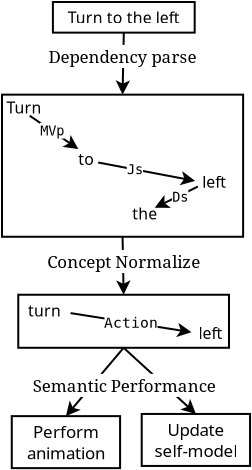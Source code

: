 <?xml version="1.0" encoding="UTF-8"?>
<dia:diagram xmlns:dia="http://www.lysator.liu.se/~alla/dia/">
  <dia:layer name="Background" visible="true" active="true">
    <dia:group>
      <dia:object type="Standard - Line" version="0" id="O0">
        <dia:attribute name="obj_pos">
          <dia:point val="9.169,18.737"/>
        </dia:attribute>
        <dia:attribute name="obj_bb">
          <dia:rectangle val="6.212,18.666;9.239,22.241"/>
        </dia:attribute>
        <dia:attribute name="conn_endpoints">
          <dia:point val="9.169,18.737"/>
          <dia:point val="6.284,22.155"/>
        </dia:attribute>
        <dia:attribute name="numcp">
          <dia:int val="1"/>
        </dia:attribute>
        <dia:attribute name="end_arrow">
          <dia:enum val="22"/>
        </dia:attribute>
        <dia:attribute name="end_arrow_length">
          <dia:real val="0.5"/>
        </dia:attribute>
        <dia:attribute name="end_arrow_width">
          <dia:real val="0.5"/>
        </dia:attribute>
      </dia:object>
      <dia:object type="Standard - Line" version="0" id="O1">
        <dia:attribute name="obj_pos">
          <dia:point val="9.169,18.737"/>
        </dia:attribute>
        <dia:attribute name="obj_bb">
          <dia:rectangle val="9.098,18.666;12.865,22.12"/>
        </dia:attribute>
        <dia:attribute name="conn_endpoints">
          <dia:point val="9.169,18.737"/>
          <dia:point val="12.782,22.045"/>
        </dia:attribute>
        <dia:attribute name="numcp">
          <dia:int val="1"/>
        </dia:attribute>
        <dia:attribute name="end_arrow">
          <dia:enum val="22"/>
        </dia:attribute>
        <dia:attribute name="end_arrow_length">
          <dia:real val="0.5"/>
        </dia:attribute>
        <dia:attribute name="end_arrow_width">
          <dia:real val="0.5"/>
        </dia:attribute>
      </dia:object>
      <dia:object type="Standard - Line" version="0" id="O2">
        <dia:attribute name="obj_pos">
          <dia:point val="9.178,2.979"/>
        </dia:attribute>
        <dia:attribute name="obj_bb">
          <dia:rectangle val="8.766,2.928;9.49,6.191"/>
        </dia:attribute>
        <dia:attribute name="conn_endpoints">
          <dia:point val="9.178,2.979"/>
          <dia:point val="9.116,6.08"/>
        </dia:attribute>
        <dia:attribute name="numcp">
          <dia:int val="1"/>
        </dia:attribute>
        <dia:attribute name="end_arrow">
          <dia:enum val="22"/>
        </dia:attribute>
        <dia:attribute name="end_arrow_length">
          <dia:real val="0.5"/>
        </dia:attribute>
        <dia:attribute name="end_arrow_width">
          <dia:real val="0.5"/>
        </dia:attribute>
      </dia:object>
      <dia:object type="Standard - Text" version="1" id="O3">
        <dia:attribute name="obj_pos">
          <dia:point val="9.133,4.17"/>
        </dia:attribute>
        <dia:attribute name="obj_bb">
          <dia:rectangle val="5.151,3.677;13.116,4.664"/>
        </dia:attribute>
        <dia:attribute name="text">
          <dia:composite type="text">
            <dia:attribute name="string">
              <dia:string>#Dependency parse#</dia:string>
            </dia:attribute>
            <dia:attribute name="font">
              <dia:font family="serif" style="0" name="Times-Roman"/>
            </dia:attribute>
            <dia:attribute name="height">
              <dia:real val="1.058"/>
            </dia:attribute>
            <dia:attribute name="pos">
              <dia:point val="9.133,4.464"/>
            </dia:attribute>
            <dia:attribute name="color">
              <dia:color val="#000000"/>
            </dia:attribute>
            <dia:attribute name="alignment">
              <dia:enum val="1"/>
            </dia:attribute>
          </dia:composite>
        </dia:attribute>
        <dia:attribute name="valign">
          <dia:enum val="2"/>
        </dia:attribute>
        <dia:attribute name="fill_color">
          <dia:color val="#ffffff"/>
        </dia:attribute>
        <dia:attribute name="show_background">
          <dia:boolean val="true"/>
        </dia:attribute>
      </dia:object>
      <dia:group>
        <dia:object type="Standard - Box" version="0" id="O4">
          <dia:attribute name="obj_pos">
            <dia:point val="5.633,1.448"/>
          </dia:attribute>
          <dia:attribute name="obj_bb">
            <dia:rectangle val="5.583,1.398;12.772,3.029"/>
          </dia:attribute>
          <dia:attribute name="elem_corner">
            <dia:point val="5.633,1.448"/>
          </dia:attribute>
          <dia:attribute name="elem_width">
            <dia:real val="7.089"/>
          </dia:attribute>
          <dia:attribute name="elem_height">
            <dia:real val="1.531"/>
          </dia:attribute>
          <dia:attribute name="show_background">
            <dia:boolean val="true"/>
          </dia:attribute>
        </dia:object>
        <dia:object type="Standard - Text" version="1" id="O5">
          <dia:attribute name="obj_pos">
            <dia:point val="9.178,2.214"/>
          </dia:attribute>
          <dia:attribute name="obj_bb">
            <dia:rectangle val="6.284,1.752;12.071,2.675"/>
          </dia:attribute>
          <dia:attribute name="text">
            <dia:composite type="text">
              <dia:attribute name="string">
                <dia:string>#Turn to the left#</dia:string>
              </dia:attribute>
              <dia:attribute name="font">
                <dia:font family="sans" style="0" name="Helvetica"/>
              </dia:attribute>
              <dia:attribute name="height">
                <dia:real val="0.988"/>
              </dia:attribute>
              <dia:attribute name="pos">
                <dia:point val="9.178,2.487"/>
              </dia:attribute>
              <dia:attribute name="color">
                <dia:color val="#000000"/>
              </dia:attribute>
              <dia:attribute name="alignment">
                <dia:enum val="1"/>
              </dia:attribute>
            </dia:composite>
          </dia:attribute>
          <dia:attribute name="valign">
            <dia:enum val="2"/>
          </dia:attribute>
          <dia:connections>
            <dia:connection handle="0" to="O4" connection="8"/>
          </dia:connections>
        </dia:object>
      </dia:group>
      <dia:group>
        <dia:object type="Standard - Box" version="0" id="O6">
          <dia:attribute name="obj_pos">
            <dia:point val="3.088,6.08"/>
          </dia:attribute>
          <dia:attribute name="obj_bb">
            <dia:rectangle val="3.038,6.03;15.194,13.236"/>
          </dia:attribute>
          <dia:attribute name="elem_corner">
            <dia:point val="3.088,6.08"/>
          </dia:attribute>
          <dia:attribute name="elem_width">
            <dia:real val="12.056"/>
          </dia:attribute>
          <dia:attribute name="elem_height">
            <dia:real val="7.106"/>
          </dia:attribute>
          <dia:attribute name="show_background">
            <dia:boolean val="true"/>
          </dia:attribute>
        </dia:object>
        <dia:group>
          <dia:object type="Standard - Text" version="1" id="O7">
            <dia:attribute name="obj_pos">
              <dia:point val="4.184,6.716"/>
            </dia:attribute>
            <dia:attribute name="obj_bb">
              <dia:rectangle val="3.347,6.255;5.02,7.177"/>
            </dia:attribute>
            <dia:attribute name="text">
              <dia:composite type="text">
                <dia:attribute name="string">
                  <dia:string>#Turn#</dia:string>
                </dia:attribute>
                <dia:attribute name="font">
                  <dia:font family="sans" style="0" name="Helvetica"/>
                </dia:attribute>
                <dia:attribute name="height">
                  <dia:real val="0.988"/>
                </dia:attribute>
                <dia:attribute name="pos">
                  <dia:point val="4.184,6.99"/>
                </dia:attribute>
                <dia:attribute name="color">
                  <dia:color val="#000000"/>
                </dia:attribute>
                <dia:attribute name="alignment">
                  <dia:enum val="1"/>
                </dia:attribute>
              </dia:composite>
            </dia:attribute>
            <dia:attribute name="valign">
              <dia:enum val="2"/>
            </dia:attribute>
          </dia:object>
          <dia:object type="Standard - Text" version="1" id="O8">
            <dia:attribute name="obj_pos">
              <dia:point val="7.295,9.297"/>
            </dia:attribute>
            <dia:attribute name="obj_bb">
              <dia:rectangle val="6.899,8.836;7.691,9.758"/>
            </dia:attribute>
            <dia:attribute name="text">
              <dia:composite type="text">
                <dia:attribute name="string">
                  <dia:string>#to#</dia:string>
                </dia:attribute>
                <dia:attribute name="font">
                  <dia:font family="sans" style="0" name="Helvetica"/>
                </dia:attribute>
                <dia:attribute name="height">
                  <dia:real val="0.988"/>
                </dia:attribute>
                <dia:attribute name="pos">
                  <dia:point val="7.295,9.571"/>
                </dia:attribute>
                <dia:attribute name="color">
                  <dia:color val="#000000"/>
                </dia:attribute>
                <dia:attribute name="alignment">
                  <dia:enum val="1"/>
                </dia:attribute>
              </dia:composite>
            </dia:attribute>
            <dia:attribute name="valign">
              <dia:enum val="2"/>
            </dia:attribute>
          </dia:object>
          <dia:object type="Standard - Line" version="0" id="O9">
            <dia:attribute name="obj_pos">
              <dia:point val="4.472,7.133"/>
            </dia:attribute>
            <dia:attribute name="obj_bb">
              <dia:rectangle val="4.403,7.064;6.998,8.871"/>
            </dia:attribute>
            <dia:attribute name="conn_endpoints">
              <dia:point val="4.472,7.133"/>
              <dia:point val="6.906,8.802"/>
            </dia:attribute>
            <dia:attribute name="numcp">
              <dia:int val="1"/>
            </dia:attribute>
            <dia:attribute name="end_arrow">
              <dia:enum val="22"/>
            </dia:attribute>
            <dia:attribute name="end_arrow_length">
              <dia:real val="0.5"/>
            </dia:attribute>
            <dia:attribute name="end_arrow_width">
              <dia:real val="0.5"/>
            </dia:attribute>
          </dia:object>
          <dia:object type="Standard - Text" version="1" id="O10">
            <dia:attribute name="obj_pos">
              <dia:point val="5.598,7.883"/>
            </dia:attribute>
            <dia:attribute name="obj_bb">
              <dia:rectangle val="4.987,7.488;6.209,8.278"/>
            </dia:attribute>
            <dia:attribute name="text">
              <dia:composite type="text">
                <dia:attribute name="string">
                  <dia:string>#MVp#</dia:string>
                </dia:attribute>
                <dia:attribute name="font">
                  <dia:font family="monospace" style="0" name="Courier"/>
                </dia:attribute>
                <dia:attribute name="height">
                  <dia:real val="0.847"/>
                </dia:attribute>
                <dia:attribute name="pos">
                  <dia:point val="5.598,8.118"/>
                </dia:attribute>
                <dia:attribute name="color">
                  <dia:color val="#000000"/>
                </dia:attribute>
                <dia:attribute name="alignment">
                  <dia:enum val="1"/>
                </dia:attribute>
              </dia:composite>
            </dia:attribute>
            <dia:attribute name="valign">
              <dia:enum val="2"/>
            </dia:attribute>
            <dia:attribute name="fill_color">
              <dia:color val="#ffffff"/>
            </dia:attribute>
            <dia:attribute name="show_background">
              <dia:boolean val="true"/>
            </dia:attribute>
          </dia:object>
          <dia:object type="Standard - Text" version="1" id="O11">
            <dia:attribute name="obj_pos">
              <dia:point val="13.694,10.428"/>
            </dia:attribute>
            <dia:attribute name="obj_bb">
              <dia:rectangle val="13.055,9.967;14.333,10.889"/>
            </dia:attribute>
            <dia:attribute name="text">
              <dia:composite type="text">
                <dia:attribute name="string">
                  <dia:string>#left#</dia:string>
                </dia:attribute>
                <dia:attribute name="font">
                  <dia:font family="sans" style="0" name="Helvetica"/>
                </dia:attribute>
                <dia:attribute name="height">
                  <dia:real val="0.988"/>
                </dia:attribute>
                <dia:attribute name="pos">
                  <dia:point val="13.694,10.702"/>
                </dia:attribute>
                <dia:attribute name="color">
                  <dia:color val="#000000"/>
                </dia:attribute>
                <dia:attribute name="alignment">
                  <dia:enum val="1"/>
                </dia:attribute>
              </dia:composite>
            </dia:attribute>
            <dia:attribute name="valign">
              <dia:enum val="2"/>
            </dia:attribute>
          </dia:object>
          <dia:object type="Standard - Line" version="0" id="O12">
            <dia:attribute name="obj_pos">
              <dia:point val="7.896,9.474"/>
            </dia:attribute>
            <dia:attribute name="obj_bb">
              <dia:rectangle val="7.837,9.415;12.849,10.634"/>
            </dia:attribute>
            <dia:attribute name="conn_endpoints">
              <dia:point val="7.896,9.474"/>
              <dia:point val="12.74,10.393"/>
            </dia:attribute>
            <dia:attribute name="numcp">
              <dia:int val="1"/>
            </dia:attribute>
            <dia:attribute name="end_arrow">
              <dia:enum val="22"/>
            </dia:attribute>
            <dia:attribute name="end_arrow_length">
              <dia:real val="0.5"/>
            </dia:attribute>
            <dia:attribute name="end_arrow_width">
              <dia:real val="0.5"/>
            </dia:attribute>
          </dia:object>
          <dia:object type="Standard - Text" version="1" id="O13">
            <dia:attribute name="obj_pos">
              <dia:point val="10.229,12.019"/>
            </dia:attribute>
            <dia:attribute name="obj_bb">
              <dia:rectangle val="9.582,11.558;10.877,12.48"/>
            </dia:attribute>
            <dia:attribute name="text">
              <dia:composite type="text">
                <dia:attribute name="string">
                  <dia:string>#the#</dia:string>
                </dia:attribute>
                <dia:attribute name="font">
                  <dia:font family="sans" style="0" name="Helvetica"/>
                </dia:attribute>
                <dia:attribute name="height">
                  <dia:real val="0.988"/>
                </dia:attribute>
                <dia:attribute name="pos">
                  <dia:point val="10.229,12.293"/>
                </dia:attribute>
                <dia:attribute name="color">
                  <dia:color val="#000000"/>
                </dia:attribute>
                <dia:attribute name="alignment">
                  <dia:enum val="1"/>
                </dia:attribute>
              </dia:composite>
            </dia:attribute>
            <dia:attribute name="valign">
              <dia:enum val="2"/>
            </dia:attribute>
          </dia:object>
          <dia:object type="Standard - Line" version="0" id="O14">
            <dia:attribute name="obj_pos">
              <dia:point val="12.881,10.676"/>
            </dia:attribute>
            <dia:attribute name="obj_bb">
              <dia:rectangle val="10.624,10.609;12.948,11.81"/>
            </dia:attribute>
            <dia:attribute name="conn_endpoints">
              <dia:point val="12.881,10.676"/>
              <dia:point val="10.724,11.736"/>
            </dia:attribute>
            <dia:attribute name="numcp">
              <dia:int val="1"/>
            </dia:attribute>
            <dia:attribute name="end_arrow">
              <dia:enum val="22"/>
            </dia:attribute>
            <dia:attribute name="end_arrow_length">
              <dia:real val="0.5"/>
            </dia:attribute>
            <dia:attribute name="end_arrow_width">
              <dia:real val="0.5"/>
            </dia:attribute>
          </dia:object>
          <dia:object type="Standard - Text" version="1" id="O15">
            <dia:attribute name="obj_pos">
              <dia:point val="11.997,11.206"/>
            </dia:attribute>
            <dia:attribute name="obj_bb">
              <dia:rectangle val="11.59,10.811;12.405,11.601"/>
            </dia:attribute>
            <dia:attribute name="text">
              <dia:composite type="text">
                <dia:attribute name="string">
                  <dia:string>#Ds#</dia:string>
                </dia:attribute>
                <dia:attribute name="font">
                  <dia:font family="monospace" style="0" name="Courier"/>
                </dia:attribute>
                <dia:attribute name="height">
                  <dia:real val="0.847"/>
                </dia:attribute>
                <dia:attribute name="pos">
                  <dia:point val="11.997,11.441"/>
                </dia:attribute>
                <dia:attribute name="color">
                  <dia:color val="#000000"/>
                </dia:attribute>
                <dia:attribute name="alignment">
                  <dia:enum val="1"/>
                </dia:attribute>
              </dia:composite>
            </dia:attribute>
            <dia:attribute name="valign">
              <dia:enum val="2"/>
            </dia:attribute>
            <dia:attribute name="fill_color">
              <dia:color val="#ffffff"/>
            </dia:attribute>
            <dia:attribute name="show_background">
              <dia:boolean val="true"/>
            </dia:attribute>
          </dia:object>
          <dia:object type="Standard - Text" version="1" id="O16">
            <dia:attribute name="obj_pos">
              <dia:point val="9.734,9.827"/>
            </dia:attribute>
            <dia:attribute name="obj_bb">
              <dia:rectangle val="9.327,9.432;10.142,10.222"/>
            </dia:attribute>
            <dia:attribute name="text">
              <dia:composite type="text">
                <dia:attribute name="string">
                  <dia:string>#Js#</dia:string>
                </dia:attribute>
                <dia:attribute name="font">
                  <dia:font family="monospace" style="0" name="Courier"/>
                </dia:attribute>
                <dia:attribute name="height">
                  <dia:real val="0.847"/>
                </dia:attribute>
                <dia:attribute name="pos">
                  <dia:point val="9.734,10.062"/>
                </dia:attribute>
                <dia:attribute name="color">
                  <dia:color val="#000000"/>
                </dia:attribute>
                <dia:attribute name="alignment">
                  <dia:enum val="1"/>
                </dia:attribute>
              </dia:composite>
            </dia:attribute>
            <dia:attribute name="valign">
              <dia:enum val="2"/>
            </dia:attribute>
            <dia:attribute name="fill_color">
              <dia:color val="#ffffff"/>
            </dia:attribute>
            <dia:attribute name="show_background">
              <dia:boolean val="true"/>
            </dia:attribute>
          </dia:object>
        </dia:group>
      </dia:group>
      <dia:group>
        <dia:object type="Standard - Box" version="0" id="O17">
          <dia:attribute name="obj_pos">
            <dia:point val="3.901,16.085"/>
          </dia:attribute>
          <dia:attribute name="obj_bb">
            <dia:rectangle val="3.851,16.035;14.487,18.787"/>
          </dia:attribute>
          <dia:attribute name="elem_corner">
            <dia:point val="3.901,16.085"/>
          </dia:attribute>
          <dia:attribute name="elem_width">
            <dia:real val="10.536"/>
          </dia:attribute>
          <dia:attribute name="elem_height">
            <dia:real val="2.652"/>
          </dia:attribute>
          <dia:attribute name="show_background">
            <dia:boolean val="true"/>
          </dia:attribute>
        </dia:object>
        <dia:group>
          <dia:object type="Standard - Text" version="1" id="O18">
            <dia:attribute name="obj_pos">
              <dia:point val="5.209,16.863"/>
            </dia:attribute>
            <dia:attribute name="obj_bb">
              <dia:rectangle val="4.399,16.402;6.019,17.324"/>
            </dia:attribute>
            <dia:attribute name="text">
              <dia:composite type="text">
                <dia:attribute name="string">
                  <dia:string>#turn#</dia:string>
                </dia:attribute>
                <dia:attribute name="font">
                  <dia:font family="sans" style="0" name="Helvetica"/>
                </dia:attribute>
                <dia:attribute name="height">
                  <dia:real val="0.988"/>
                </dia:attribute>
                <dia:attribute name="pos">
                  <dia:point val="5.209,17.137"/>
                </dia:attribute>
                <dia:attribute name="color">
                  <dia:color val="#000000"/>
                </dia:attribute>
                <dia:attribute name="alignment">
                  <dia:enum val="1"/>
                </dia:attribute>
              </dia:composite>
            </dia:attribute>
            <dia:attribute name="valign">
              <dia:enum val="2"/>
            </dia:attribute>
          </dia:object>
          <dia:object type="Standard - Text" version="1" id="O19">
            <dia:attribute name="obj_pos">
              <dia:point val="13.517,17.994"/>
            </dia:attribute>
            <dia:attribute name="obj_bb">
              <dia:rectangle val="12.879,17.533;14.156,18.456"/>
            </dia:attribute>
            <dia:attribute name="text">
              <dia:composite type="text">
                <dia:attribute name="string">
                  <dia:string>#left#</dia:string>
                </dia:attribute>
                <dia:attribute name="font">
                  <dia:font family="sans" style="0" name="Helvetica"/>
                </dia:attribute>
                <dia:attribute name="height">
                  <dia:real val="0.988"/>
                </dia:attribute>
                <dia:attribute name="pos">
                  <dia:point val="13.517,18.268"/>
                </dia:attribute>
                <dia:attribute name="color">
                  <dia:color val="#000000"/>
                </dia:attribute>
                <dia:attribute name="alignment">
                  <dia:enum val="1"/>
                </dia:attribute>
              </dia:composite>
            </dia:attribute>
            <dia:attribute name="valign">
              <dia:enum val="2"/>
            </dia:attribute>
          </dia:object>
          <dia:object type="Standard - Line" version="0" id="O20">
            <dia:attribute name="obj_pos">
              <dia:point val="6.517,17.004"/>
            </dia:attribute>
            <dia:attribute name="obj_bb">
              <dia:rectangle val="6.46,16.947;12.673,18.221"/>
            </dia:attribute>
            <dia:attribute name="conn_endpoints">
              <dia:point val="6.517,17.004"/>
              <dia:point val="12.563,17.959"/>
            </dia:attribute>
            <dia:attribute name="numcp">
              <dia:int val="1"/>
            </dia:attribute>
            <dia:attribute name="end_arrow">
              <dia:enum val="22"/>
            </dia:attribute>
            <dia:attribute name="end_arrow_length">
              <dia:real val="0.5"/>
            </dia:attribute>
            <dia:attribute name="end_arrow_width">
              <dia:real val="0.5"/>
            </dia:attribute>
          </dia:object>
          <dia:object type="Standard - Text" version="1" id="O21">
            <dia:attribute name="obj_pos">
              <dia:point val="9.54,17.482"/>
            </dia:attribute>
            <dia:attribute name="obj_bb">
              <dia:rectangle val="8.212,17.053;10.867,17.91"/>
            </dia:attribute>
            <dia:attribute name="text">
              <dia:composite type="text">
                <dia:attribute name="string">
                  <dia:string>#Action#</dia:string>
                </dia:attribute>
                <dia:attribute name="font">
                  <dia:font family="monospace" style="0" name="Courier"/>
                </dia:attribute>
                <dia:attribute name="height">
                  <dia:real val="0.917"/>
                </dia:attribute>
                <dia:attribute name="pos">
                  <dia:point val="9.54,17.735"/>
                </dia:attribute>
                <dia:attribute name="color">
                  <dia:color val="#000000"/>
                </dia:attribute>
                <dia:attribute name="alignment">
                  <dia:enum val="1"/>
                </dia:attribute>
              </dia:composite>
            </dia:attribute>
            <dia:attribute name="valign">
              <dia:enum val="2"/>
            </dia:attribute>
            <dia:attribute name="fill_color">
              <dia:color val="#ffffff"/>
            </dia:attribute>
            <dia:attribute name="show_background">
              <dia:boolean val="true"/>
            </dia:attribute>
            <dia:connections>
              <dia:connection handle="0" to="O20" connection="0"/>
            </dia:connections>
          </dia:object>
        </dia:group>
      </dia:group>
      <dia:object type="Standard - Line" version="0" id="O22">
        <dia:attribute name="obj_pos">
          <dia:point val="9.116,13.186"/>
        </dia:attribute>
        <dia:attribute name="obj_bb">
          <dia:rectangle val="8.796,13.135;9.519,16.197"/>
        </dia:attribute>
        <dia:attribute name="conn_endpoints">
          <dia:point val="9.116,13.186"/>
          <dia:point val="9.169,16.085"/>
        </dia:attribute>
        <dia:attribute name="numcp">
          <dia:int val="1"/>
        </dia:attribute>
        <dia:attribute name="end_arrow">
          <dia:enum val="22"/>
        </dia:attribute>
        <dia:attribute name="end_arrow_length">
          <dia:real val="0.5"/>
        </dia:attribute>
        <dia:attribute name="end_arrow_width">
          <dia:real val="0.5"/>
        </dia:attribute>
      </dia:object>
      <dia:object type="Standard - Text" version="1" id="O23">
        <dia:attribute name="obj_pos">
          <dia:point val="9.169,14.423"/>
        </dia:attribute>
        <dia:attribute name="obj_bb">
          <dia:rectangle val="5.03,13.893;13.332,14.954"/>
        </dia:attribute>
        <dia:attribute name="text">
          <dia:composite type="text">
            <dia:attribute name="string">
              <dia:string>#Concept Normalize#</dia:string>
            </dia:attribute>
            <dia:attribute name="font">
              <dia:font family="serif" style="0" name="Times-Roman"/>
            </dia:attribute>
            <dia:attribute name="height">
              <dia:real val="1.058"/>
            </dia:attribute>
            <dia:attribute name="pos">
              <dia:point val="9.169,14.705"/>
            </dia:attribute>
            <dia:attribute name="color">
              <dia:color val="#000000"/>
            </dia:attribute>
            <dia:attribute name="alignment">
              <dia:enum val="1"/>
            </dia:attribute>
          </dia:composite>
        </dia:attribute>
        <dia:attribute name="valign">
          <dia:enum val="2"/>
        </dia:attribute>
        <dia:attribute name="fill_color">
          <dia:color val="#ffffff"/>
        </dia:attribute>
        <dia:attribute name="show_background">
          <dia:boolean val="true"/>
        </dia:attribute>
      </dia:object>
      <dia:group>
        <dia:object type="Standard - Box" version="0" id="O24">
          <dia:attribute name="obj_pos">
            <dia:point val="3.576,22.155"/>
          </dia:attribute>
          <dia:attribute name="obj_bb">
            <dia:rectangle val="3.526,22.105;9.042,24.805"/>
          </dia:attribute>
          <dia:attribute name="elem_corner">
            <dia:point val="3.576,22.155"/>
          </dia:attribute>
          <dia:attribute name="elem_width">
            <dia:real val="5.416"/>
          </dia:attribute>
          <dia:attribute name="elem_height">
            <dia:real val="2.6"/>
          </dia:attribute>
          <dia:attribute name="show_background">
            <dia:boolean val="true"/>
          </dia:attribute>
        </dia:object>
        <dia:object type="Standard - Text" version="1" id="O25">
          <dia:attribute name="obj_pos">
            <dia:point val="6.284,23.455"/>
          </dia:attribute>
          <dia:attribute name="obj_bb">
            <dia:rectangle val="4.154,22.432;8.414,24.478"/>
          </dia:attribute>
          <dia:attribute name="text">
            <dia:composite type="text">
              <dia:attribute name="string">
                <dia:string>#Perform
animation#</dia:string>
              </dia:attribute>
              <dia:attribute name="font">
                <dia:font family="sans" style="0" name="Helvetica"/>
              </dia:attribute>
              <dia:attribute name="height">
                <dia:real val="1.058"/>
              </dia:attribute>
              <dia:attribute name="pos">
                <dia:point val="6.284,23.22"/>
              </dia:attribute>
              <dia:attribute name="color">
                <dia:color val="#000000"/>
              </dia:attribute>
              <dia:attribute name="alignment">
                <dia:enum val="1"/>
              </dia:attribute>
            </dia:composite>
          </dia:attribute>
          <dia:attribute name="valign">
            <dia:enum val="2"/>
          </dia:attribute>
          <dia:connections>
            <dia:connection handle="0" to="O24" connection="8"/>
          </dia:connections>
        </dia:object>
      </dia:group>
      <dia:group>
        <dia:object type="Standard - Box" version="0" id="O26">
          <dia:attribute name="obj_pos">
            <dia:point val="10.074,22.045"/>
          </dia:attribute>
          <dia:attribute name="obj_bb">
            <dia:rectangle val="10.024,21.995;15.54,24.695"/>
          </dia:attribute>
          <dia:attribute name="elem_corner">
            <dia:point val="10.074,22.045"/>
          </dia:attribute>
          <dia:attribute name="elem_width">
            <dia:real val="5.416"/>
          </dia:attribute>
          <dia:attribute name="elem_height">
            <dia:real val="2.6"/>
          </dia:attribute>
          <dia:attribute name="show_background">
            <dia:boolean val="true"/>
          </dia:attribute>
        </dia:object>
        <dia:object type="Standard - Text" version="1" id="O27">
          <dia:attribute name="obj_pos">
            <dia:point val="12.782,23.345"/>
          </dia:attribute>
          <dia:attribute name="obj_bb">
            <dia:rectangle val="10.59,22.322;14.975,24.368"/>
          </dia:attribute>
          <dia:attribute name="text">
            <dia:composite type="text">
              <dia:attribute name="string">
                <dia:string>#Update
self-model#</dia:string>
              </dia:attribute>
              <dia:attribute name="font">
                <dia:font family="sans" style="0" name="Helvetica"/>
              </dia:attribute>
              <dia:attribute name="height">
                <dia:real val="1.058"/>
              </dia:attribute>
              <dia:attribute name="pos">
                <dia:point val="12.782,23.109"/>
              </dia:attribute>
              <dia:attribute name="color">
                <dia:color val="#000000"/>
              </dia:attribute>
              <dia:attribute name="alignment">
                <dia:enum val="1"/>
              </dia:attribute>
            </dia:composite>
          </dia:attribute>
          <dia:attribute name="valign">
            <dia:enum val="2"/>
          </dia:attribute>
          <dia:connections>
            <dia:connection handle="0" to="O26" connection="8"/>
          </dia:connections>
        </dia:object>
      </dia:group>
      <dia:object type="Standard - Text" version="1" id="O28">
        <dia:attribute name="obj_pos">
          <dia:point val="9.204,20.619"/>
        </dia:attribute>
        <dia:attribute name="obj_bb">
          <dia:rectangle val="4.314,20.126;14.094,21.113"/>
        </dia:attribute>
        <dia:attribute name="text">
          <dia:composite type="text">
            <dia:attribute name="string">
              <dia:string>#Semantic Performance#</dia:string>
            </dia:attribute>
            <dia:attribute name="font">
              <dia:font family="serif" style="0" name="Times-Roman"/>
            </dia:attribute>
            <dia:attribute name="height">
              <dia:real val="1.058"/>
            </dia:attribute>
            <dia:attribute name="pos">
              <dia:point val="9.204,20.913"/>
            </dia:attribute>
            <dia:attribute name="color">
              <dia:color val="#000000"/>
            </dia:attribute>
            <dia:attribute name="alignment">
              <dia:enum val="1"/>
            </dia:attribute>
          </dia:composite>
        </dia:attribute>
        <dia:attribute name="valign">
          <dia:enum val="2"/>
        </dia:attribute>
        <dia:attribute name="fill_color">
          <dia:color val="#ffffff"/>
        </dia:attribute>
        <dia:attribute name="show_background">
          <dia:boolean val="true"/>
        </dia:attribute>
      </dia:object>
    </dia:group>
  </dia:layer>
</dia:diagram>
